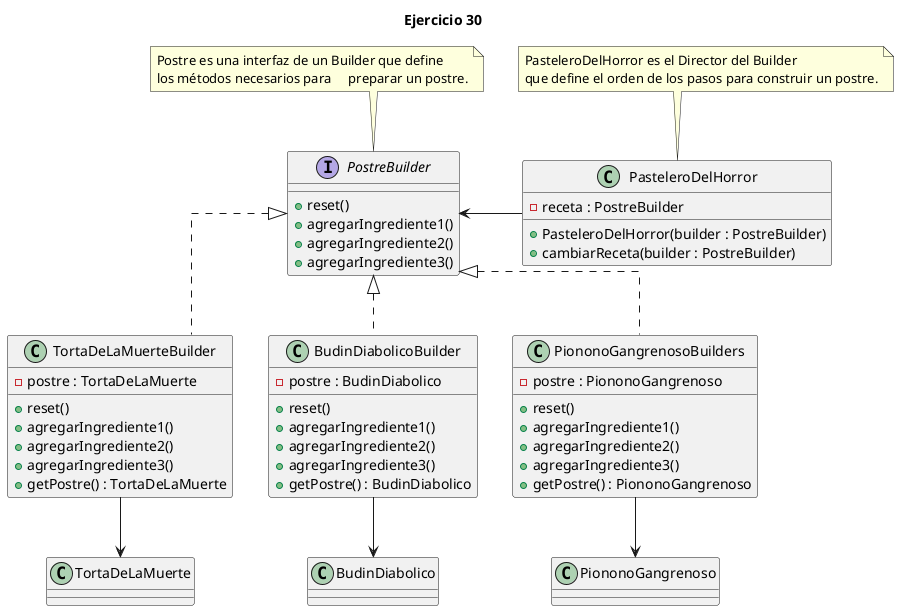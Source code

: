 @startuml
'https://plantuml.com/class-diagram

skinparam Linetype ortho
title "Ejercicio 30"

class PasteleroDelHorror {
    - receta : PostreBuilder

    + PasteleroDelHorror(builder : PostreBuilder)
    + cambiarReceta(builder : PostreBuilder)
}

note top of PasteleroDelHorror
    PasteleroDelHorror es el Director del Builder
    que define el orden de los pasos para construir un postre.
end note

interface PostreBuilder {
    + reset()
    + agregarIngrediente1()
    + agregarIngrediente2()
    + agregarIngrediente3()
}

note top of PostreBuilder
    Postre es una interfaz de un Builder que define
    los métodos necesarios para     preparar un postre.
end note

class TortaDeLaMuerteBuilder implements PostreBuilder {
    - postre : TortaDeLaMuerte
    + reset()
    + agregarIngrediente1()
    + agregarIngrediente2()
    + agregarIngrediente3()
    + getPostre() : TortaDeLaMuerte
}

class BudinDiabolicoBuilder implements PostreBuilder {
    - postre : BudinDiabolico
    + reset()
    + agregarIngrediente1()
    + agregarIngrediente2()
    + agregarIngrediente3()
    + getPostre() : BudinDiabolico
}

class PiononoGangrenosoBuilders implements PostreBuilder {
    - postre : PiononoGangrenoso
    + reset()
    + agregarIngrediente1()
    + agregarIngrediente2()
    + agregarIngrediente3()
    + getPostre() : PiononoGangrenoso
}

class TortaDeLaMuerte {}

class BudinDiabolico {}

class PiononoGangrenoso {}

' relaciones

TortaDeLaMuerteBuilder --> TortaDeLaMuerte
BudinDiabolicoBuilder --> BudinDiabolico
PiononoGangrenosoBuilders --> PiononoGangrenoso
PasteleroDelHorror -l-> PostreBuilder
@enduml